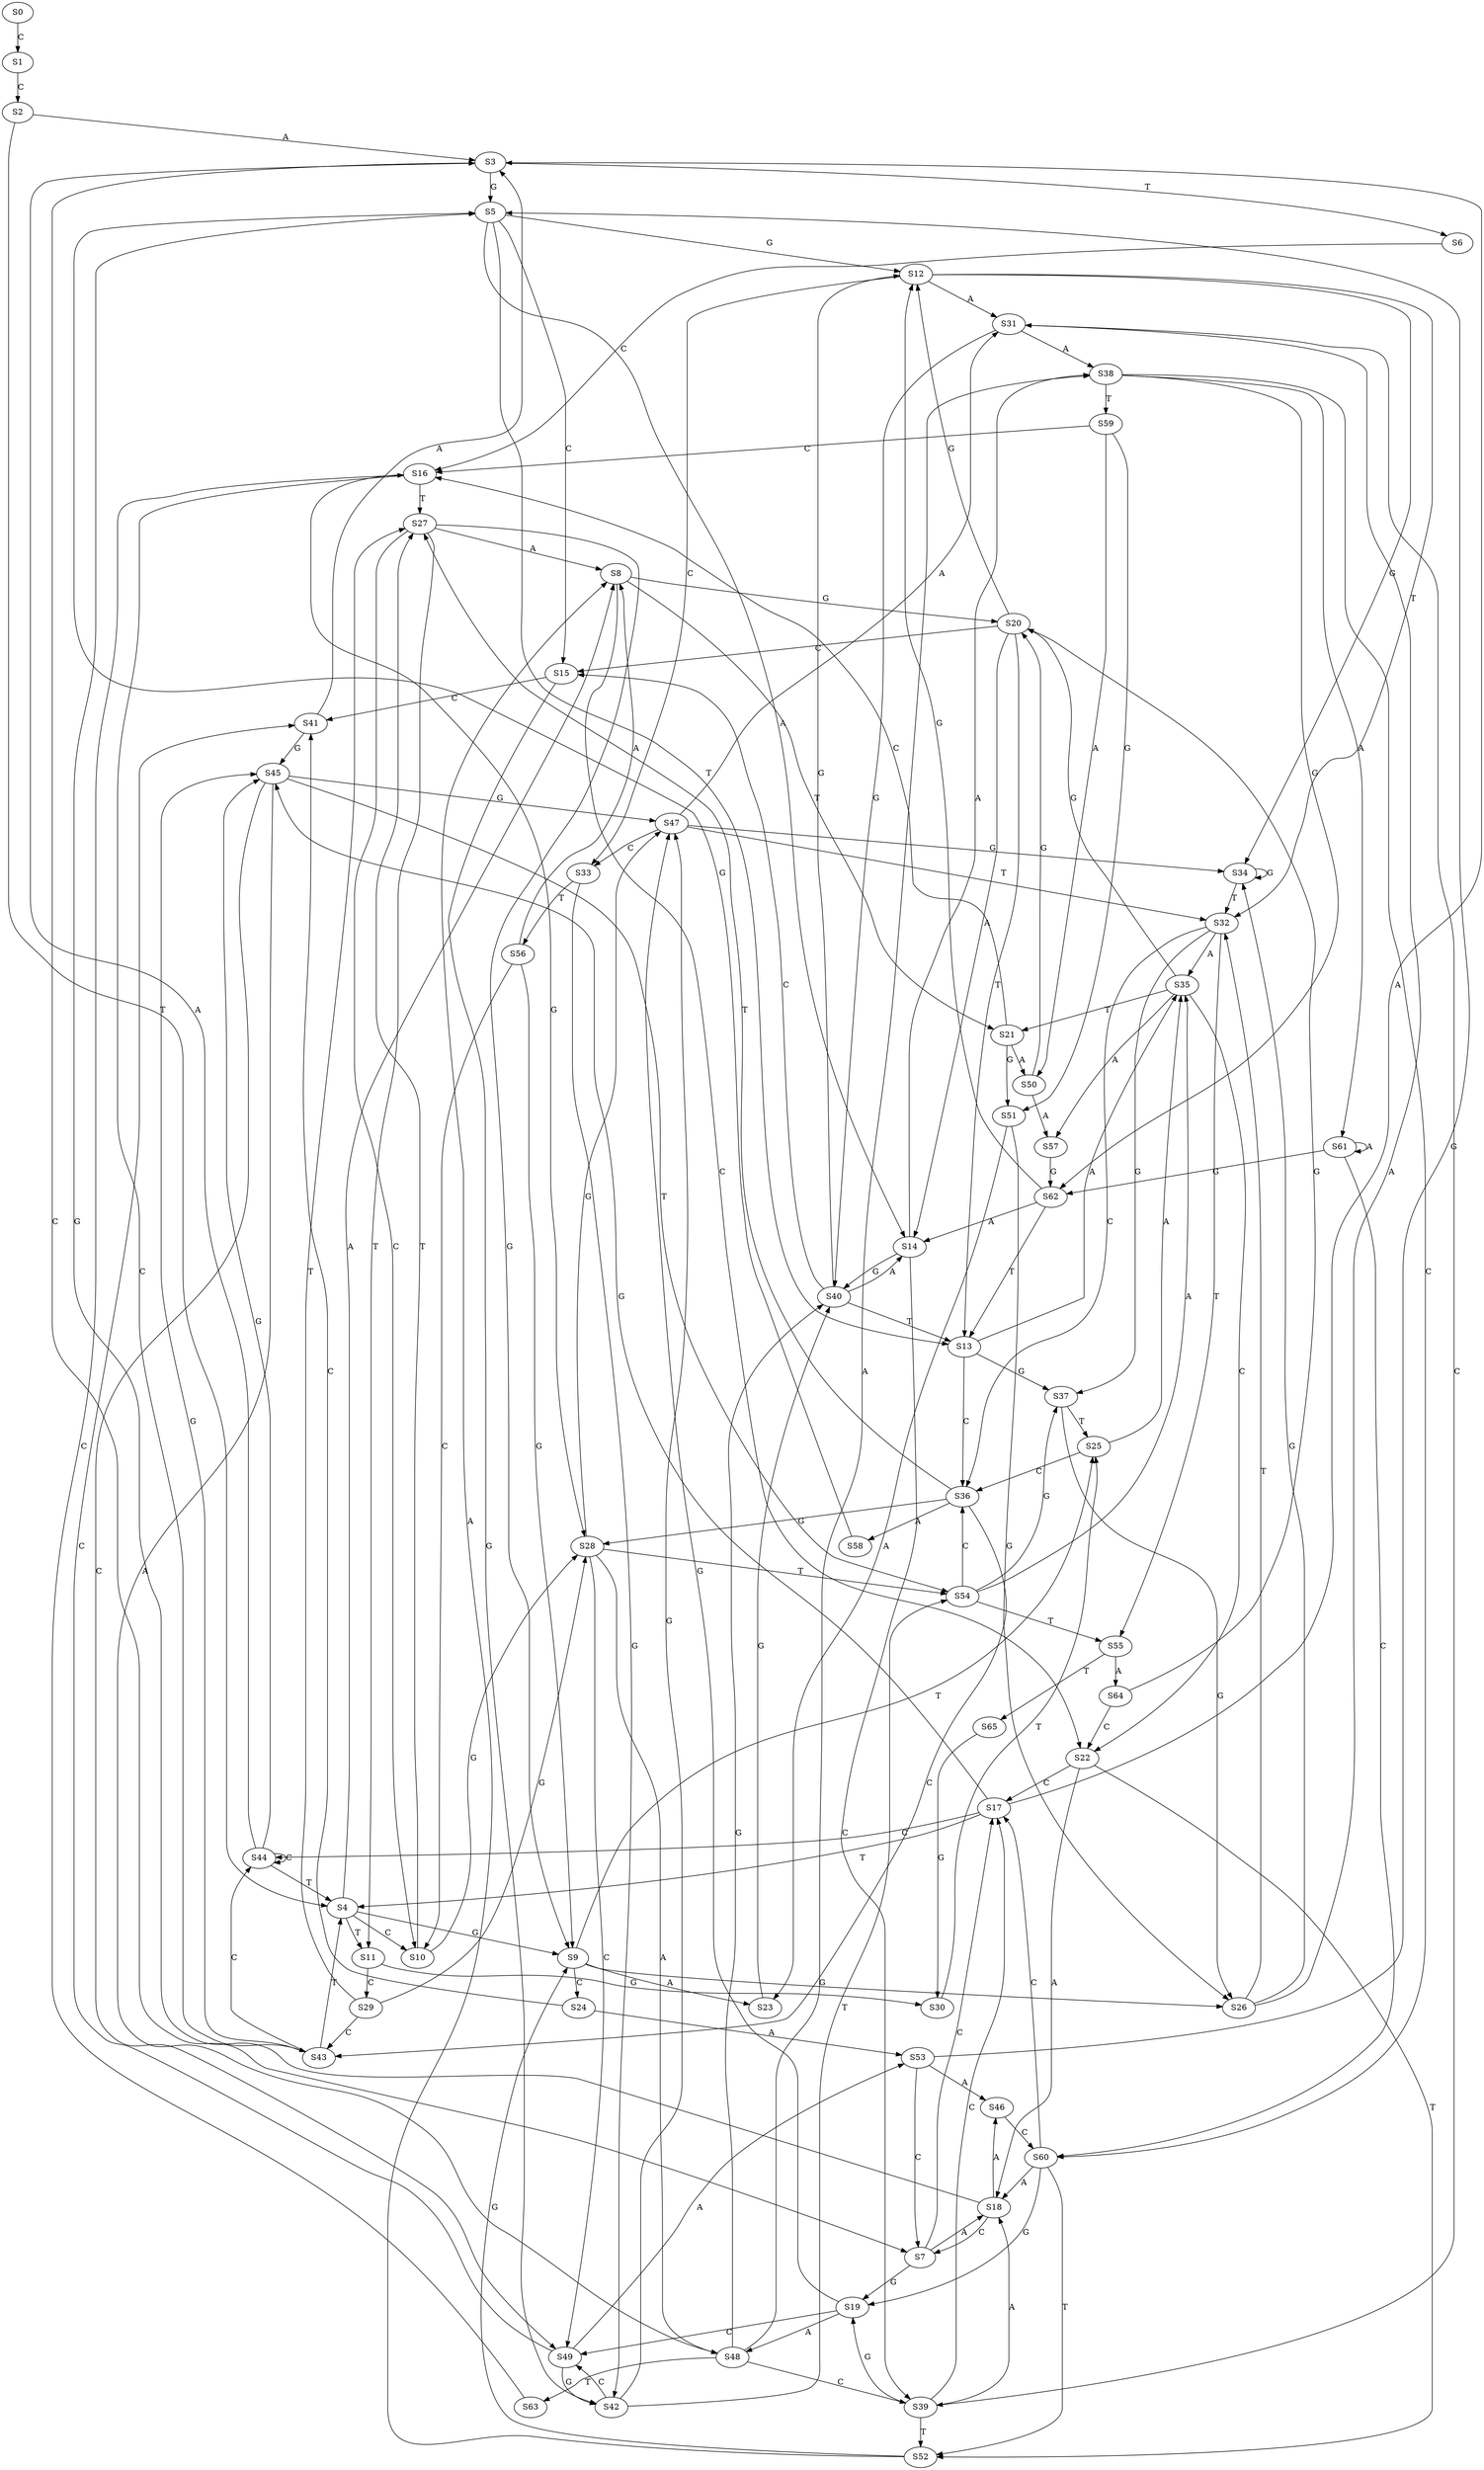 strict digraph  {
	S0 -> S1 [ label = C ];
	S1 -> S2 [ label = C ];
	S2 -> S3 [ label = A ];
	S2 -> S4 [ label = T ];
	S3 -> S5 [ label = G ];
	S3 -> S6 [ label = T ];
	S3 -> S7 [ label = C ];
	S4 -> S8 [ label = A ];
	S4 -> S9 [ label = G ];
	S4 -> S10 [ label = C ];
	S4 -> S11 [ label = T ];
	S5 -> S12 [ label = G ];
	S5 -> S13 [ label = T ];
	S5 -> S14 [ label = A ];
	S5 -> S15 [ label = C ];
	S6 -> S16 [ label = C ];
	S7 -> S17 [ label = C ];
	S7 -> S18 [ label = A ];
	S7 -> S19 [ label = G ];
	S8 -> S20 [ label = G ];
	S8 -> S21 [ label = T ];
	S8 -> S22 [ label = C ];
	S9 -> S23 [ label = A ];
	S9 -> S24 [ label = C ];
	S9 -> S25 [ label = T ];
	S9 -> S26 [ label = G ];
	S10 -> S27 [ label = T ];
	S10 -> S28 [ label = G ];
	S11 -> S29 [ label = C ];
	S11 -> S30 [ label = G ];
	S12 -> S31 [ label = A ];
	S12 -> S32 [ label = T ];
	S12 -> S33 [ label = C ];
	S12 -> S34 [ label = G ];
	S13 -> S35 [ label = A ];
	S13 -> S36 [ label = C ];
	S13 -> S37 [ label = G ];
	S14 -> S38 [ label = A ];
	S14 -> S39 [ label = C ];
	S14 -> S40 [ label = G ];
	S15 -> S41 [ label = C ];
	S15 -> S42 [ label = G ];
	S16 -> S43 [ label = C ];
	S16 -> S28 [ label = G ];
	S16 -> S27 [ label = T ];
	S17 -> S44 [ label = C ];
	S17 -> S3 [ label = A ];
	S17 -> S4 [ label = T ];
	S17 -> S45 [ label = G ];
	S18 -> S5 [ label = G ];
	S18 -> S7 [ label = C ];
	S18 -> S46 [ label = A ];
	S19 -> S47 [ label = G ];
	S19 -> S48 [ label = A ];
	S19 -> S49 [ label = C ];
	S20 -> S13 [ label = T ];
	S20 -> S14 [ label = A ];
	S20 -> S15 [ label = C ];
	S20 -> S12 [ label = G ];
	S21 -> S16 [ label = C ];
	S21 -> S50 [ label = A ];
	S21 -> S51 [ label = G ];
	S22 -> S17 [ label = C ];
	S22 -> S52 [ label = T ];
	S22 -> S18 [ label = A ];
	S23 -> S40 [ label = G ];
	S24 -> S41 [ label = C ];
	S24 -> S53 [ label = A ];
	S25 -> S36 [ label = C ];
	S25 -> S35 [ label = A ];
	S26 -> S32 [ label = T ];
	S26 -> S34 [ label = G ];
	S26 -> S31 [ label = A ];
	S27 -> S9 [ label = G ];
	S27 -> S10 [ label = C ];
	S27 -> S8 [ label = A ];
	S27 -> S11 [ label = T ];
	S28 -> S47 [ label = G ];
	S28 -> S54 [ label = T ];
	S28 -> S49 [ label = C ];
	S28 -> S48 [ label = A ];
	S29 -> S27 [ label = T ];
	S29 -> S43 [ label = C ];
	S29 -> S28 [ label = G ];
	S30 -> S25 [ label = T ];
	S31 -> S38 [ label = A ];
	S31 -> S39 [ label = C ];
	S31 -> S40 [ label = G ];
	S32 -> S35 [ label = A ];
	S32 -> S37 [ label = G ];
	S32 -> S55 [ label = T ];
	S32 -> S36 [ label = C ];
	S33 -> S56 [ label = T ];
	S33 -> S42 [ label = G ];
	S34 -> S32 [ label = T ];
	S34 -> S34 [ label = G ];
	S35 -> S21 [ label = T ];
	S35 -> S20 [ label = G ];
	S35 -> S57 [ label = A ];
	S35 -> S22 [ label = C ];
	S36 -> S27 [ label = T ];
	S36 -> S28 [ label = G ];
	S36 -> S58 [ label = A ];
	S36 -> S43 [ label = C ];
	S37 -> S25 [ label = T ];
	S37 -> S26 [ label = G ];
	S38 -> S59 [ label = T ];
	S38 -> S60 [ label = C ];
	S38 -> S61 [ label = A ];
	S38 -> S62 [ label = G ];
	S39 -> S52 [ label = T ];
	S39 -> S19 [ label = G ];
	S39 -> S17 [ label = C ];
	S39 -> S18 [ label = A ];
	S40 -> S13 [ label = T ];
	S40 -> S14 [ label = A ];
	S40 -> S12 [ label = G ];
	S40 -> S15 [ label = C ];
	S41 -> S45 [ label = G ];
	S41 -> S3 [ label = A ];
	S42 -> S47 [ label = G ];
	S42 -> S49 [ label = C ];
	S42 -> S54 [ label = T ];
	S43 -> S44 [ label = C ];
	S43 -> S4 [ label = T ];
	S43 -> S45 [ label = G ];
	S44 -> S45 [ label = G ];
	S44 -> S44 [ label = C ];
	S44 -> S4 [ label = T ];
	S44 -> S3 [ label = A ];
	S45 -> S48 [ label = A ];
	S45 -> S54 [ label = T ];
	S45 -> S47 [ label = G ];
	S45 -> S49 [ label = C ];
	S46 -> S60 [ label = C ];
	S47 -> S31 [ label = A ];
	S47 -> S34 [ label = G ];
	S47 -> S33 [ label = C ];
	S47 -> S32 [ label = T ];
	S48 -> S38 [ label = A ];
	S48 -> S39 [ label = C ];
	S48 -> S40 [ label = G ];
	S48 -> S63 [ label = T ];
	S49 -> S42 [ label = G ];
	S49 -> S41 [ label = C ];
	S49 -> S53 [ label = A ];
	S50 -> S20 [ label = G ];
	S50 -> S57 [ label = A ];
	S51 -> S26 [ label = G ];
	S51 -> S23 [ label = A ];
	S52 -> S8 [ label = A ];
	S52 -> S9 [ label = G ];
	S53 -> S5 [ label = G ];
	S53 -> S46 [ label = A ];
	S53 -> S7 [ label = C ];
	S54 -> S36 [ label = C ];
	S54 -> S35 [ label = A ];
	S54 -> S37 [ label = G ];
	S54 -> S55 [ label = T ];
	S55 -> S64 [ label = A ];
	S55 -> S65 [ label = T ];
	S56 -> S8 [ label = A ];
	S56 -> S10 [ label = C ];
	S56 -> S9 [ label = G ];
	S57 -> S62 [ label = G ];
	S58 -> S5 [ label = G ];
	S59 -> S50 [ label = A ];
	S59 -> S16 [ label = C ];
	S59 -> S51 [ label = G ];
	S60 -> S18 [ label = A ];
	S60 -> S17 [ label = C ];
	S60 -> S19 [ label = G ];
	S60 -> S52 [ label = T ];
	S61 -> S62 [ label = G ];
	S61 -> S60 [ label = C ];
	S61 -> S61 [ label = A ];
	S62 -> S13 [ label = T ];
	S62 -> S14 [ label = A ];
	S62 -> S12 [ label = G ];
	S63 -> S16 [ label = C ];
	S64 -> S22 [ label = C ];
	S64 -> S20 [ label = G ];
	S65 -> S30 [ label = G ];
}
